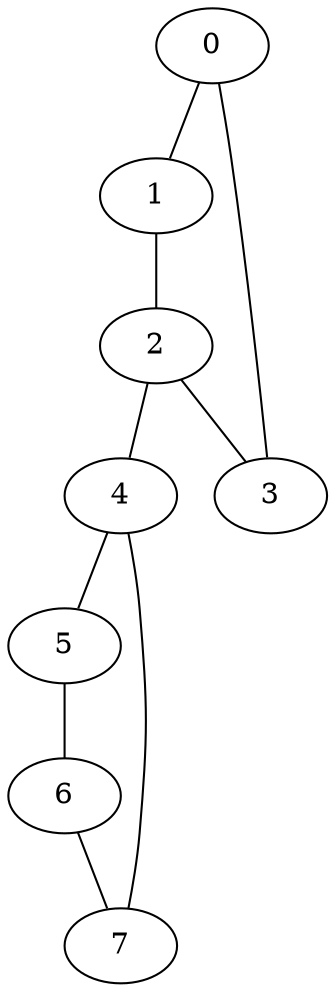 graph G{
0 [label = "0"];
1 [label = "1"];
2 [label = "2"];
3 [label = "3"];
4 [label = "4"];
5 [label = "5"];
6 [label = "6"];
7 [label = "7"];
0 -- 1;
0 -- 3;
1 -- 2;
2 -- 3;
2 -- 4;
4 -- 5;
4 -- 7;
5 -- 6;
6 -- 7;
}